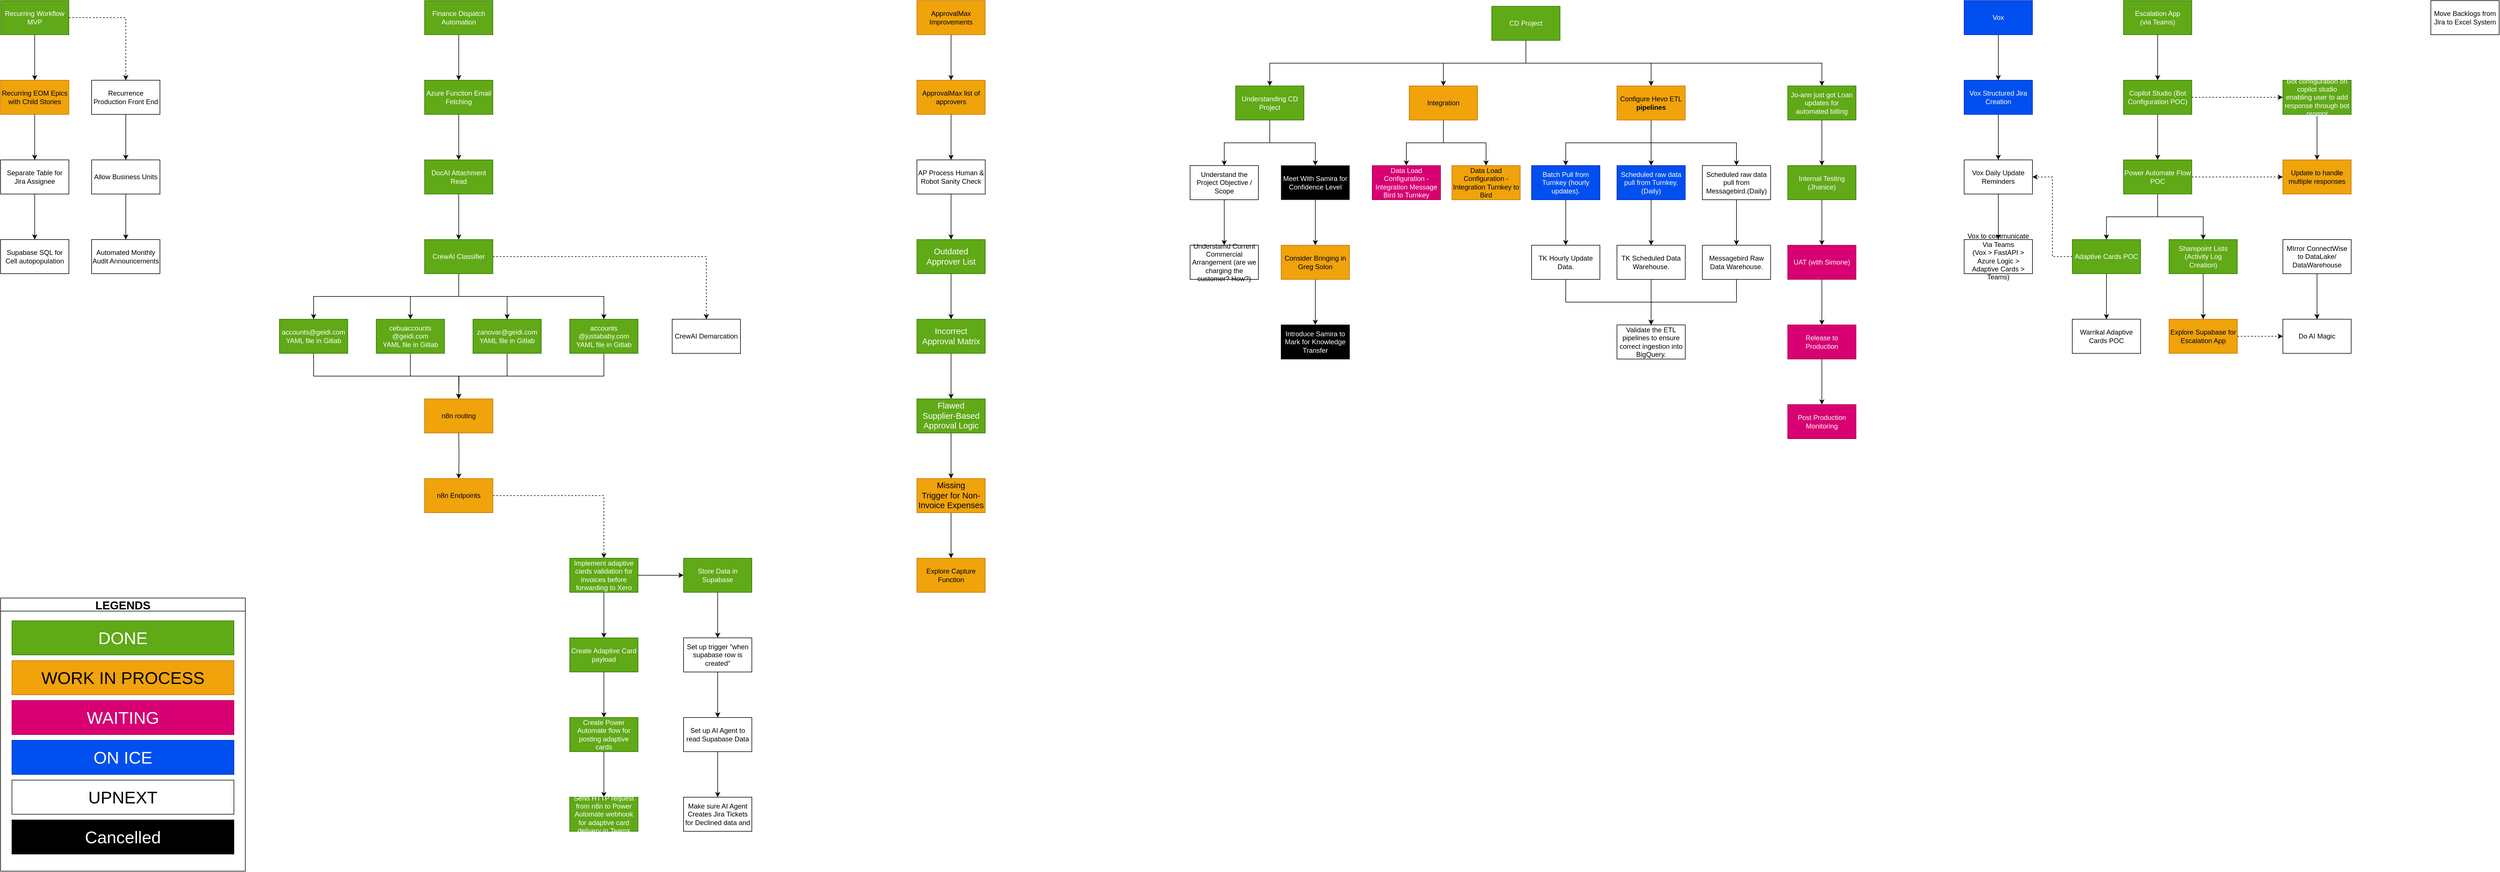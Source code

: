 <mxfile>
    <diagram name="Page-1" id="XuZoVNNHjQJzWPepiiGC">
        <mxGraphModel dx="3667" dy="3077" grid="1" gridSize="10" guides="1" tooltips="1" connect="1" arrows="1" fold="1" page="1" pageScale="1" pageWidth="850" pageHeight="1100" math="0" shadow="0">
            <root>
                <mxCell id="0"/>
                <mxCell id="1" parent="0"/>
                <mxCell id="2" value="" style="edgeStyle=orthogonalEdgeStyle;rounded=0;orthogonalLoop=1;jettySize=auto;html=1;" parent="1" source="3" target="11" edge="1">
                    <mxGeometry relative="1" as="geometry"/>
                </mxCell>
                <mxCell id="3" value="Recurrence Production Front End" style="whiteSpace=wrap;html=1;rounded=0;" parent="1" vertex="1">
                    <mxGeometry x="220" y="-890" width="120" height="60" as="geometry"/>
                </mxCell>
                <mxCell id="4" style="edgeStyle=orthogonalEdgeStyle;rounded=0;orthogonalLoop=1;jettySize=auto;html=1;exitX=0;exitY=0.5;exitDx=0;exitDy=0;entryX=1;entryY=0.5;entryDx=0;entryDy=0;dashed=1;" parent="1" source="6" target="29" edge="1">
                    <mxGeometry relative="1" as="geometry"/>
                </mxCell>
                <mxCell id="5" value="" style="edgeStyle=orthogonalEdgeStyle;rounded=0;orthogonalLoop=1;jettySize=auto;html=1;" parent="1" source="6" target="40" edge="1">
                    <mxGeometry relative="1" as="geometry"/>
                </mxCell>
                <mxCell id="6" value="Adaptive Cards POC" style="rounded=0;whiteSpace=wrap;html=1;fillColor=#60a917;fontColor=#ffffff;strokeColor=#2D7600;" parent="1" vertex="1">
                    <mxGeometry x="3700" y="-610" width="120" height="60" as="geometry"/>
                </mxCell>
                <mxCell id="7" value="" style="edgeStyle=orthogonalEdgeStyle;rounded=0;orthogonalLoop=1;jettySize=auto;html=1;" parent="1" source="8" target="19" edge="1">
                    <mxGeometry relative="1" as="geometry"/>
                </mxCell>
                <mxCell id="8" value="ApprovalMax Improvements" style="rounded=0;whiteSpace=wrap;html=1;fillColor=#f0a30a;fontColor=#000000;strokeColor=#BD7000;" parent="1" vertex="1">
                    <mxGeometry x="1670" y="-1030" width="120" height="60" as="geometry"/>
                </mxCell>
                <mxCell id="9" value="Automated Monthly Audit Announcements" style="rounded=0;whiteSpace=wrap;html=1;" parent="1" vertex="1">
                    <mxGeometry x="220" y="-610" width="120" height="60" as="geometry"/>
                </mxCell>
                <mxCell id="10" style="edgeStyle=orthogonalEdgeStyle;rounded=0;orthogonalLoop=1;jettySize=auto;html=1;exitX=0.5;exitY=1;exitDx=0;exitDy=0;entryX=0.5;entryY=0;entryDx=0;entryDy=0;" parent="1" source="11" target="9" edge="1">
                    <mxGeometry relative="1" as="geometry"/>
                </mxCell>
                <mxCell id="11" value="Allow Business Units" style="rounded=0;whiteSpace=wrap;html=1;" parent="1" vertex="1">
                    <mxGeometry x="220" y="-750" width="120" height="60" as="geometry"/>
                </mxCell>
                <mxCell id="12" value="accounts@geidi.com YAML file in Gitlab" style="rounded=0;whiteSpace=wrap;html=1;fillColor=#60a917;fontColor=#ffffff;strokeColor=#2D7600;" parent="1" vertex="1">
                    <mxGeometry x="550" y="-470" width="120" height="60" as="geometry"/>
                </mxCell>
                <mxCell id="13" style="edgeStyle=orthogonalEdgeStyle;rounded=0;orthogonalLoop=1;jettySize=auto;html=1;entryX=0.5;entryY=0;entryDx=0;entryDy=0;" parent="1" source="14" target="91" edge="1">
                    <mxGeometry relative="1" as="geometry"/>
                </mxCell>
                <mxCell id="14" value="zanovar@geidi.com YAML file in Gitlab" style="whiteSpace=wrap;html=1;rounded=0;fillColor=#60a917;fontColor=#ffffff;strokeColor=#2D7600;" parent="1" vertex="1">
                    <mxGeometry x="890" y="-470" width="120" height="60" as="geometry"/>
                </mxCell>
                <UserObject label="&lt;div&gt;&lt;font color=&quot;#ffffff&quot;&gt;cebuaccounts&lt;/font&gt;&lt;/div&gt;&lt;div&gt;&lt;font color=&quot;#ffffff&quot;&gt;@geidi.com&lt;/font&gt;&lt;/div&gt;&lt;div&gt;&lt;font color=&quot;#ffffff&quot;&gt;YAML file in Gitlab&lt;/font&gt;&lt;/div&gt;" id="15">
                    <mxCell style="whiteSpace=wrap;html=1;rounded=0;fillColor=#60a917;fontColor=#ffffff;strokeColor=#2D7600;" parent="1" vertex="1">
                        <mxGeometry x="720" y="-470" width="120" height="60" as="geometry"/>
                    </mxCell>
                </UserObject>
                <mxCell id="16" style="edgeStyle=orthogonalEdgeStyle;rounded=0;orthogonalLoop=1;jettySize=auto;html=1;exitX=0.5;exitY=1;exitDx=0;exitDy=0;entryX=0.5;entryY=0;entryDx=0;entryDy=0;" parent="1" source="17" target="91" edge="1">
                    <mxGeometry relative="1" as="geometry"/>
                </mxCell>
                <mxCell id="17" value="accounts&lt;div&gt;@justababy.com YAML file in Gitlab&lt;/div&gt;" style="whiteSpace=wrap;html=1;rounded=0;fillColor=#60a917;fontColor=#ffffff;strokeColor=#2D7600;" parent="1" vertex="1">
                    <mxGeometry x="1060" y="-470" width="120" height="60" as="geometry"/>
                </mxCell>
                <mxCell id="18" value="" style="edgeStyle=orthogonalEdgeStyle;rounded=0;orthogonalLoop=1;jettySize=auto;html=1;" parent="1" source="19" target="21" edge="1">
                    <mxGeometry relative="1" as="geometry"/>
                </mxCell>
                <mxCell id="19" value="ApprovalMax list of approvers" style="whiteSpace=wrap;html=1;rounded=0;fillColor=#f0a30a;fontColor=#000000;strokeColor=#BD7000;" parent="1" vertex="1">
                    <mxGeometry x="1670" y="-890" width="120" height="60" as="geometry"/>
                </mxCell>
                <mxCell id="20" value="" style="edgeStyle=orthogonalEdgeStyle;rounded=0;orthogonalLoop=1;jettySize=auto;html=1;" parent="1" source="21" target="64" edge="1">
                    <mxGeometry relative="1" as="geometry"/>
                </mxCell>
                <mxCell id="21" value="AP Process Human &amp;amp; Robot Sanity Check" style="whiteSpace=wrap;html=1;rounded=0;" parent="1" vertex="1">
                    <mxGeometry x="1670" y="-750" width="120" height="60" as="geometry"/>
                </mxCell>
                <mxCell id="22" value="" style="edgeStyle=orthogonalEdgeStyle;rounded=0;orthogonalLoop=1;jettySize=auto;html=1;" parent="1" source="23" target="129" edge="1">
                    <mxGeometry relative="1" as="geometry"/>
                </mxCell>
                <mxCell id="23" value="Escalation App&lt;br&gt;(via Teams)" style="rounded=0;whiteSpace=wrap;html=1;fillColor=#60a917;fontColor=#ffffff;strokeColor=#2D7600;" parent="1" vertex="1">
                    <mxGeometry x="3790" y="-1030" width="120" height="60" as="geometry"/>
                </mxCell>
                <mxCell id="24" value="" style="edgeStyle=orthogonalEdgeStyle;rounded=0;orthogonalLoop=1;jettySize=auto;html=1;" parent="1" source="25" target="27" edge="1">
                    <mxGeometry relative="1" as="geometry"/>
                </mxCell>
                <mxCell id="25" value="Vox" style="rounded=0;whiteSpace=wrap;html=1;fillColor=#0050ef;fontColor=#ffffff;strokeColor=#001DBC;" parent="1" vertex="1">
                    <mxGeometry x="3510" y="-1030" width="120" height="60" as="geometry"/>
                </mxCell>
                <mxCell id="26" value="" style="edgeStyle=orthogonalEdgeStyle;rounded=0;orthogonalLoop=1;jettySize=auto;html=1;" parent="1" source="27" target="29" edge="1">
                    <mxGeometry relative="1" as="geometry"/>
                </mxCell>
                <mxCell id="27" value="Vox Structured Jira Creation" style="whiteSpace=wrap;html=1;rounded=0;fillColor=#0050ef;fontColor=#ffffff;strokeColor=#001DBC;" parent="1" vertex="1">
                    <mxGeometry x="3510" y="-890" width="120" height="60" as="geometry"/>
                </mxCell>
                <mxCell id="28" value="" style="edgeStyle=orthogonalEdgeStyle;rounded=0;orthogonalLoop=1;jettySize=auto;html=1;" parent="1" source="29" target="39" edge="1">
                    <mxGeometry relative="1" as="geometry"/>
                </mxCell>
                <mxCell id="29" value="Vox Daily Update Reminders" style="whiteSpace=wrap;html=1;rounded=0;" parent="1" vertex="1">
                    <mxGeometry x="3510" y="-750" width="120" height="60" as="geometry"/>
                </mxCell>
                <mxCell id="30" style="edgeStyle=orthogonalEdgeStyle;rounded=0;orthogonalLoop=1;jettySize=auto;html=1;exitX=0.5;exitY=1;exitDx=0;exitDy=0;" parent="1" source="32" target="36" edge="1">
                    <mxGeometry relative="1" as="geometry"/>
                </mxCell>
                <mxCell id="31" style="edgeStyle=orthogonalEdgeStyle;rounded=0;orthogonalLoop=1;jettySize=auto;html=1;exitX=0.5;exitY=1;exitDx=0;exitDy=0;entryX=0.5;entryY=0;entryDx=0;entryDy=0;" parent="1" source="32" target="62" edge="1">
                    <mxGeometry relative="1" as="geometry"/>
                </mxCell>
                <mxCell id="32" value="Understanding CD Project" style="rounded=0;whiteSpace=wrap;html=1;fillColor=#60a917;fontColor=#ffffff;strokeColor=#2D7600;" parent="1" vertex="1">
                    <mxGeometry x="2230" y="-880" width="120" height="60" as="geometry"/>
                </mxCell>
                <mxCell id="33" value="Introduce Samira to Mark for Knowledge Transfer" style="whiteSpace=wrap;html=1;rounded=0;fillColor=#000000;gradientColor=none;strokeColor=default;fontColor=light-dark(#ffffff, #ededed);" parent="1" vertex="1">
                    <mxGeometry x="2310" y="-460" width="120" height="60" as="geometry"/>
                </mxCell>
                <mxCell id="34" value="Understamd Current Commercial Arrangement (are we charging the customer? How?)" style="whiteSpace=wrap;html=1;rounded=0;" parent="1" vertex="1">
                    <mxGeometry x="2150" y="-600" width="120" height="60" as="geometry"/>
                </mxCell>
                <mxCell id="35" value="" style="edgeStyle=orthogonalEdgeStyle;rounded=0;orthogonalLoop=1;jettySize=auto;html=1;" parent="1" source="36" target="38" edge="1">
                    <mxGeometry relative="1" as="geometry"/>
                </mxCell>
                <mxCell id="36" value="Meet With Samira for Confidence Level" style="whiteSpace=wrap;html=1;rounded=0;fillColor=light-dark(#000000, #7d8c9b);fontColor=#ffffff;strokeColor=#314354;" parent="1" vertex="1">
                    <mxGeometry x="2310" y="-740" width="120" height="60" as="geometry"/>
                </mxCell>
                <mxCell id="37" style="edgeStyle=orthogonalEdgeStyle;rounded=0;orthogonalLoop=1;jettySize=auto;html=1;exitX=0.5;exitY=1;exitDx=0;exitDy=0;entryX=0.5;entryY=0;entryDx=0;entryDy=0;" parent="1" source="38" target="33" edge="1">
                    <mxGeometry relative="1" as="geometry">
                        <mxPoint x="2370" y="-510" as="targetPoint"/>
                    </mxGeometry>
                </mxCell>
                <mxCell id="38" value="Consider Bringing in Greg Solon" style="whiteSpace=wrap;html=1;rounded=0;fillColor=#f0a30a;strokeColor=#BD7000;fontColor=#000000;" parent="1" vertex="1">
                    <mxGeometry x="2310" y="-600" width="120" height="60" as="geometry"/>
                </mxCell>
                <mxCell id="39" value="Vox to communicate Via Teams&lt;br&gt;(Vox &amp;gt; FastAPI &amp;gt; Azure Logic &amp;gt; Adaptive Cards &amp;gt; Teams)" style="whiteSpace=wrap;html=1;rounded=0;" parent="1" vertex="1">
                    <mxGeometry x="3510" y="-610" width="120" height="60" as="geometry"/>
                </mxCell>
                <mxCell id="40" value="Warrikal Adaptive Cards POC" style="whiteSpace=wrap;html=1;rounded=0;" parent="1" vertex="1">
                    <mxGeometry x="3700" y="-470" width="120" height="60" as="geometry"/>
                </mxCell>
                <mxCell id="41" value="Move Backlogs from Jira to Excel System" style="rounded=0;whiteSpace=wrap;html=1;" parent="1" vertex="1">
                    <mxGeometry x="4330" y="-1030" width="120" height="60" as="geometry"/>
                </mxCell>
                <mxCell id="42" style="edgeStyle=orthogonalEdgeStyle;rounded=0;orthogonalLoop=1;jettySize=auto;html=1;exitX=1;exitY=0.5;exitDx=0;exitDy=0;entryX=0;entryY=0.5;entryDx=0;entryDy=0;dashed=1;" parent="1" source="43" target="46" edge="1">
                    <mxGeometry relative="1" as="geometry"/>
                </mxCell>
                <mxCell id="43" value="Explore Supabase for Escalation App" style="rounded=0;whiteSpace=wrap;html=1;fillColor=#f0a30a;fontColor=#000000;strokeColor=#BD7000;" parent="1" vertex="1">
                    <mxGeometry x="3870" y="-470" width="120" height="60" as="geometry"/>
                </mxCell>
                <mxCell id="44" value="" style="edgeStyle=orthogonalEdgeStyle;rounded=0;orthogonalLoop=1;jettySize=auto;html=1;" parent="1" source="45" target="46" edge="1">
                    <mxGeometry relative="1" as="geometry"/>
                </mxCell>
                <mxCell id="45" value="MIrror ConnectWise to DataLake/ DataWarehouse" style="rounded=0;whiteSpace=wrap;html=1;" parent="1" vertex="1">
                    <mxGeometry x="4070" y="-610" width="120" height="60" as="geometry"/>
                </mxCell>
                <mxCell id="46" value="Do AI Magic" style="whiteSpace=wrap;html=1;rounded=0;" parent="1" vertex="1">
                    <mxGeometry x="4070" y="-470" width="120" height="60" as="geometry"/>
                </mxCell>
                <mxCell id="47" value="" style="edgeStyle=orthogonalEdgeStyle;rounded=0;orthogonalLoop=1;jettySize=auto;html=1;" parent="1" source="48" target="50" edge="1">
                    <mxGeometry relative="1" as="geometry"/>
                </mxCell>
                <mxCell id="48" value="Jo-ann just got Loan updates for automated billing" style="rounded=0;whiteSpace=wrap;html=1;fillColor=#60a917;fontColor=#ffffff;strokeColor=#2D7600;" parent="1" vertex="1">
                    <mxGeometry x="3200" y="-880" width="120" height="60" as="geometry"/>
                </mxCell>
                <mxCell id="49" value="" style="edgeStyle=orthogonalEdgeStyle;rounded=0;orthogonalLoop=1;jettySize=auto;html=1;" parent="1" source="50" target="52" edge="1">
                    <mxGeometry relative="1" as="geometry"/>
                </mxCell>
                <mxCell id="50" value="&lt;span data-teams=&quot;true&quot;&gt;Internal Testing (Jhanice)&lt;/span&gt;" style="whiteSpace=wrap;html=1;rounded=0;fillColor=#60a917;fontColor=#ffffff;strokeColor=#2D7600;" parent="1" vertex="1">
                    <mxGeometry x="3200" y="-740" width="120" height="60" as="geometry"/>
                </mxCell>
                <mxCell id="51" value="" style="edgeStyle=orthogonalEdgeStyle;rounded=0;orthogonalLoop=1;jettySize=auto;html=1;" parent="1" source="52" target="54" edge="1">
                    <mxGeometry relative="1" as="geometry"/>
                </mxCell>
                <mxCell id="52" value="UAT (with Simone)" style="whiteSpace=wrap;html=1;rounded=0;fillColor=#d80073;fontColor=#ffffff;strokeColor=#A50040;" parent="1" vertex="1">
                    <mxGeometry x="3200" y="-600" width="120" height="60" as="geometry"/>
                </mxCell>
                <mxCell id="53" value="" style="edgeStyle=orthogonalEdgeStyle;rounded=0;orthogonalLoop=1;jettySize=auto;html=1;" parent="1" source="54" target="55" edge="1">
                    <mxGeometry relative="1" as="geometry"/>
                </mxCell>
                <mxCell id="54" value="Release to Production" style="whiteSpace=wrap;html=1;rounded=0;fillColor=#d80073;fontColor=#ffffff;strokeColor=#A50040;" parent="1" vertex="1">
                    <mxGeometry x="3200" y="-460" width="120" height="60" as="geometry"/>
                </mxCell>
                <mxCell id="55" value="Post Production Monitoring" style="whiteSpace=wrap;html=1;rounded=0;fillColor=#d80073;fontColor=#ffffff;strokeColor=#A50040;" parent="1" vertex="1">
                    <mxGeometry x="3200" y="-320" width="120" height="60" as="geometry"/>
                </mxCell>
                <mxCell id="56" style="edgeStyle=orthogonalEdgeStyle;rounded=0;orthogonalLoop=1;jettySize=auto;html=1;exitX=0.5;exitY=1;exitDx=0;exitDy=0;entryX=0.5;entryY=0;entryDx=0;entryDy=0;" parent="1" source="60" target="32" edge="1">
                    <mxGeometry relative="1" as="geometry"/>
                </mxCell>
                <mxCell id="57" style="edgeStyle=orthogonalEdgeStyle;rounded=0;orthogonalLoop=1;jettySize=auto;html=1;exitX=0.5;exitY=1;exitDx=0;exitDy=0;" parent="1" source="60" target="48" edge="1">
                    <mxGeometry relative="1" as="geometry"/>
                </mxCell>
                <mxCell id="58" style="edgeStyle=orthogonalEdgeStyle;rounded=0;orthogonalLoop=1;jettySize=auto;html=1;exitX=0.5;exitY=1;exitDx=0;exitDy=0;entryX=0.5;entryY=0;entryDx=0;entryDy=0;" parent="1" source="60" target="99" edge="1">
                    <mxGeometry relative="1" as="geometry"/>
                </mxCell>
                <mxCell id="59" style="edgeStyle=orthogonalEdgeStyle;rounded=0;orthogonalLoop=1;jettySize=auto;html=1;exitX=0.5;exitY=1;exitDx=0;exitDy=0;entryX=0.5;entryY=0;entryDx=0;entryDy=0;" parent="1" source="60" target="113" edge="1">
                    <mxGeometry relative="1" as="geometry"/>
                </mxCell>
                <mxCell id="60" value="CD Project" style="rounded=0;whiteSpace=wrap;html=1;fillColor=#60a917;fontColor=#ffffff;strokeColor=#2D7600;" parent="1" vertex="1">
                    <mxGeometry x="2680" y="-1020" width="120" height="60" as="geometry"/>
                </mxCell>
                <mxCell id="61" style="edgeStyle=orthogonalEdgeStyle;rounded=0;orthogonalLoop=1;jettySize=auto;html=1;exitX=0.5;exitY=1;exitDx=0;exitDy=0;entryX=0.5;entryY=0;entryDx=0;entryDy=0;" parent="1" source="62" target="34" edge="1">
                    <mxGeometry relative="1" as="geometry"/>
                </mxCell>
                <mxCell id="62" value="Understand the Project Objective / Scope" style="rounded=0;whiteSpace=wrap;html=1;" parent="1" vertex="1">
                    <mxGeometry x="2150" y="-740" width="120" height="60" as="geometry"/>
                </mxCell>
                <mxCell id="63" value="" style="edgeStyle=orthogonalEdgeStyle;rounded=0;orthogonalLoop=1;jettySize=auto;html=1;" parent="1" source="64" target="74" edge="1">
                    <mxGeometry relative="1" as="geometry"/>
                </mxCell>
                <mxCell id="64" value="&lt;span style=&quot;font-size: 11pt; font-family: Calibri, sans-serif;&quot; lang=&quot;EN-AU&quot;&gt;Outdated&lt;br/&gt;Approver List&lt;/span&gt;" style="whiteSpace=wrap;html=1;rounded=0;fillColor=#60a917;fontColor=#ffffff;strokeColor=#2D7600;" parent="1" vertex="1">
                    <mxGeometry x="1670" y="-610" width="120" height="60" as="geometry"/>
                </mxCell>
                <mxCell id="65" value="" style="edgeStyle=orthogonalEdgeStyle;rounded=0;orthogonalLoop=1;jettySize=auto;html=1;" parent="1" source="67" target="69" edge="1">
                    <mxGeometry relative="1" as="geometry"/>
                </mxCell>
                <mxCell id="66" style="edgeStyle=orthogonalEdgeStyle;rounded=0;orthogonalLoop=1;jettySize=auto;html=1;exitX=1;exitY=0.5;exitDx=0;exitDy=0;entryX=0.5;entryY=0;entryDx=0;entryDy=0;dashed=1;" parent="1" source="67" target="3" edge="1">
                    <mxGeometry relative="1" as="geometry"/>
                </mxCell>
                <mxCell id="67" value="Recurring Workflow MVP" style="rounded=0;whiteSpace=wrap;html=1;fillColor=#60a917;fontColor=#ffffff;strokeColor=#2D7600;" parent="1" vertex="1">
                    <mxGeometry x="60" y="-1030" width="120" height="60" as="geometry"/>
                </mxCell>
                <mxCell id="68" value="" style="edgeStyle=orthogonalEdgeStyle;rounded=0;orthogonalLoop=1;jettySize=auto;html=1;" parent="1" source="69" target="71" edge="1">
                    <mxGeometry relative="1" as="geometry"/>
                </mxCell>
                <mxCell id="69" value="Recurring EOM Epics with Child Stories" style="whiteSpace=wrap;html=1;rounded=0;fillColor=#f0a30a;fontColor=#000000;strokeColor=#BD7000;" parent="1" vertex="1">
                    <mxGeometry x="60" y="-890" width="120" height="60" as="geometry"/>
                </mxCell>
                <mxCell id="70" value="" style="edgeStyle=orthogonalEdgeStyle;rounded=0;orthogonalLoop=1;jettySize=auto;html=1;" parent="1" source="71" target="72" edge="1">
                    <mxGeometry relative="1" as="geometry"/>
                </mxCell>
                <mxCell id="71" value="Separate Table for Jira Assignee" style="whiteSpace=wrap;html=1;rounded=0;" parent="1" vertex="1">
                    <mxGeometry x="60" y="-750" width="120" height="60" as="geometry"/>
                </mxCell>
                <mxCell id="72" value="&lt;span style=&quot;float: none; display: inline !important;&quot;&gt;&lt;font style=&quot;color: rgb(0, 0, 0);&quot;&gt;Supabase SQL for Cell autopopulation&lt;/font&gt;&lt;/span&gt;" style="whiteSpace=wrap;html=1;rounded=0;" parent="1" vertex="1">
                    <mxGeometry x="60" y="-610" width="120" height="60" as="geometry"/>
                </mxCell>
                <mxCell id="73" value="" style="edgeStyle=orthogonalEdgeStyle;rounded=0;orthogonalLoop=1;jettySize=auto;html=1;" parent="1" source="74" target="76" edge="1">
                    <mxGeometry relative="1" as="geometry"/>
                </mxCell>
                <mxCell id="74" value="&lt;span style=&quot;font-family: Calibri, sans-serif; font-size: 14.667px;&quot;&gt;Incorrect&lt;/span&gt;&lt;br style=&quot;font-family: Calibri, sans-serif; font-size: 14.667px;&quot;&gt;&lt;span style=&quot;font-family: Calibri, sans-serif; font-size: 14.667px;&quot;&gt;Approval Matrix&lt;/span&gt;" style="whiteSpace=wrap;html=1;rounded=0;fillColor=#60a917;fontColor=#ffffff;strokeColor=#2D7600;" parent="1" vertex="1">
                    <mxGeometry x="1670" y="-470" width="120" height="60" as="geometry"/>
                </mxCell>
                <mxCell id="75" value="" style="edgeStyle=orthogonalEdgeStyle;rounded=0;orthogonalLoop=1;jettySize=auto;html=1;" parent="1" source="76" target="77" edge="1">
                    <mxGeometry relative="1" as="geometry"/>
                </mxCell>
                <mxCell id="76" value="&lt;span style=&quot;font-family: Calibri, sans-serif; font-size: 14.667px;&quot;&gt;Flawed&lt;/span&gt;&lt;br style=&quot;font-family: Calibri, sans-serif; font-size: 14.667px;&quot;&gt;&lt;span style=&quot;font-family: Calibri, sans-serif; font-size: 14.667px;&quot;&gt;Supplier-Based Approval Logic&lt;/span&gt;" style="whiteSpace=wrap;html=1;rounded=0;fillColor=#60a917;fontColor=#ffffff;strokeColor=#2D7600;" parent="1" vertex="1">
                    <mxGeometry x="1670" y="-330" width="120" height="60" as="geometry"/>
                </mxCell>
                <mxCell id="309" value="" style="edgeStyle=none;html=1;" edge="1" parent="1" source="77" target="308">
                    <mxGeometry relative="1" as="geometry"/>
                </mxCell>
                <mxCell id="77" value="&lt;span style=&quot;font-family: Calibri, sans-serif; font-size: 14.667px;&quot;&gt;Missing&lt;/span&gt;&lt;br style=&quot;font-family: Calibri, sans-serif; font-size: 14.667px;&quot;&gt;&lt;span style=&quot;font-family: Calibri, sans-serif; font-size: 14.667px;&quot;&gt;Trigger for Non-Invoice Expenses&lt;/span&gt;" style="whiteSpace=wrap;html=1;rounded=0;fillColor=#f0a30a;fontColor=#000000;strokeColor=#BD7000;" parent="1" vertex="1">
                    <mxGeometry x="1670" y="-190" width="120" height="60" as="geometry"/>
                </mxCell>
                <mxCell id="78" value="" style="edgeStyle=orthogonalEdgeStyle;rounded=0;orthogonalLoop=1;jettySize=auto;html=1;" parent="1" source="79" target="81" edge="1">
                    <mxGeometry relative="1" as="geometry"/>
                </mxCell>
                <mxCell id="79" value="Finance Dispatch Automation" style="rounded=0;whiteSpace=wrap;html=1;fillColor=#60a917;fontColor=#ffffff;strokeColor=#2D7600;" parent="1" vertex="1">
                    <mxGeometry x="805" y="-1030" width="120" height="60" as="geometry"/>
                </mxCell>
                <mxCell id="80" value="" style="edgeStyle=orthogonalEdgeStyle;rounded=0;orthogonalLoop=1;jettySize=auto;html=1;" parent="1" source="81" target="83" edge="1">
                    <mxGeometry relative="1" as="geometry"/>
                </mxCell>
                <mxCell id="81" value="Azure Function Email Fetching" style="rounded=0;whiteSpace=wrap;html=1;fillColor=#60a917;fontColor=#ffffff;strokeColor=#2D7600;" parent="1" vertex="1">
                    <mxGeometry x="805" y="-890" width="120" height="60" as="geometry"/>
                </mxCell>
                <mxCell id="82" value="" style="edgeStyle=orthogonalEdgeStyle;rounded=0;orthogonalLoop=1;jettySize=auto;html=1;" parent="1" source="83" target="89" edge="1">
                    <mxGeometry relative="1" as="geometry"/>
                </mxCell>
                <mxCell id="83" value="DocAI Attachment Read" style="whiteSpace=wrap;html=1;rounded=0;fillColor=#60a917;fontColor=#ffffff;strokeColor=#2D7600;" parent="1" vertex="1">
                    <mxGeometry x="805" y="-750" width="120" height="60" as="geometry"/>
                </mxCell>
                <mxCell id="84" style="edgeStyle=orthogonalEdgeStyle;rounded=0;orthogonalLoop=1;jettySize=auto;html=1;exitX=0.5;exitY=1;exitDx=0;exitDy=0;entryX=0.5;entryY=0;entryDx=0;entryDy=0;" parent="1" source="89" target="12" edge="1">
                    <mxGeometry relative="1" as="geometry"/>
                </mxCell>
                <mxCell id="85" style="edgeStyle=orthogonalEdgeStyle;rounded=0;orthogonalLoop=1;jettySize=auto;html=1;exitX=0.5;exitY=1;exitDx=0;exitDy=0;" parent="1" source="89" target="15" edge="1">
                    <mxGeometry relative="1" as="geometry"/>
                </mxCell>
                <mxCell id="86" style="edgeStyle=orthogonalEdgeStyle;rounded=0;orthogonalLoop=1;jettySize=auto;html=1;exitX=0.5;exitY=1;exitDx=0;exitDy=0;" parent="1" source="89" target="14" edge="1">
                    <mxGeometry relative="1" as="geometry"/>
                </mxCell>
                <mxCell id="87" style="edgeStyle=orthogonalEdgeStyle;rounded=0;orthogonalLoop=1;jettySize=auto;html=1;exitX=0.5;exitY=1;exitDx=0;exitDy=0;" parent="1" source="89" target="17" edge="1">
                    <mxGeometry relative="1" as="geometry"/>
                </mxCell>
                <mxCell id="88" value="" style="edgeStyle=orthogonalEdgeStyle;rounded=0;orthogonalLoop=1;jettySize=auto;html=1;dashed=1;" parent="1" source="89" target="96" edge="1">
                    <mxGeometry relative="1" as="geometry"/>
                </mxCell>
                <mxCell id="89" value="CrewAI Classifier" style="whiteSpace=wrap;html=1;rounded=0;fillColor=#60a917;fontColor=#ffffff;strokeColor=#2D7600;" parent="1" vertex="1">
                    <mxGeometry x="805" y="-610" width="120" height="60" as="geometry"/>
                </mxCell>
                <mxCell id="90" value="" style="edgeStyle=orthogonalEdgeStyle;rounded=0;orthogonalLoop=1;jettySize=auto;html=1;" parent="1" target="95" edge="1">
                    <mxGeometry relative="1" as="geometry">
                        <mxPoint x="865" y="-270" as="sourcePoint"/>
                    </mxGeometry>
                </mxCell>
                <mxCell id="91" value="n8n routing" style="whiteSpace=wrap;html=1;rounded=0;fillColor=#f0a30a;fontColor=#000000;strokeColor=#BD7000;" parent="1" vertex="1">
                    <mxGeometry x="805" y="-330" width="120" height="60" as="geometry"/>
                </mxCell>
                <mxCell id="92" style="edgeStyle=orthogonalEdgeStyle;rounded=0;orthogonalLoop=1;jettySize=auto;html=1;exitX=0.5;exitY=1;exitDx=0;exitDy=0;" parent="1" source="12" edge="1">
                    <mxGeometry relative="1" as="geometry">
                        <mxPoint x="865" y="-330" as="targetPoint"/>
                    </mxGeometry>
                </mxCell>
                <mxCell id="93" style="edgeStyle=orthogonalEdgeStyle;rounded=0;orthogonalLoop=1;jettySize=auto;html=1;exitX=0.5;exitY=1;exitDx=0;exitDy=0;entryX=0.5;entryY=0;entryDx=0;entryDy=0;" parent="1" source="15" target="91" edge="1">
                    <mxGeometry relative="1" as="geometry"/>
                </mxCell>
                <mxCell id="94" style="edgeStyle=orthogonalEdgeStyle;rounded=0;orthogonalLoop=1;jettySize=auto;html=1;exitX=1;exitY=0.5;exitDx=0;exitDy=0;dashed=1;entryX=0.5;entryY=0;entryDx=0;entryDy=0;" parent="1" source="95" target="107" edge="1">
                    <mxGeometry relative="1" as="geometry">
                        <mxPoint x="1200" y="-90" as="targetPoint"/>
                    </mxGeometry>
                </mxCell>
                <mxCell id="95" value="n8n Endpoints" style="whiteSpace=wrap;html=1;rounded=0;fillColor=#f0a30a;fontColor=#000000;strokeColor=#BD7000;" parent="1" vertex="1">
                    <mxGeometry x="805" y="-190" width="120" height="60" as="geometry"/>
                </mxCell>
                <mxCell id="96" value="CrewAI Demarcation" style="whiteSpace=wrap;html=1;rounded=0;" parent="1" vertex="1">
                    <mxGeometry x="1240" y="-470" width="120" height="60" as="geometry"/>
                </mxCell>
                <mxCell id="97" value="" style="edgeStyle=orthogonalEdgeStyle;rounded=0;orthogonalLoop=1;jettySize=auto;html=1;" parent="1" source="99" target="108" edge="1">
                    <mxGeometry relative="1" as="geometry"/>
                </mxCell>
                <mxCell id="98" style="edgeStyle=orthogonalEdgeStyle;rounded=0;orthogonalLoop=1;jettySize=auto;html=1;exitX=0.5;exitY=1;exitDx=0;exitDy=0;entryX=0.5;entryY=0;entryDx=0;entryDy=0;" parent="1" source="99" target="109" edge="1">
                    <mxGeometry relative="1" as="geometry"/>
                </mxCell>
                <mxCell id="99" value="Integration" style="rounded=0;whiteSpace=wrap;html=1;fillColor=#f0a30a;fontColor=#000000;strokeColor=#BD7000;" parent="1" vertex="1">
                    <mxGeometry x="2535" y="-880" width="120" height="60" as="geometry"/>
                </mxCell>
                <mxCell id="100" value="" style="edgeStyle=orthogonalEdgeStyle;rounded=0;orthogonalLoop=1;jettySize=auto;html=1;" parent="1" source="101" target="103" edge="1">
                    <mxGeometry relative="1" as="geometry"/>
                </mxCell>
                <mxCell id="101" value="Create Adaptive Card payload" style="rounded=0;whiteSpace=wrap;html=1;fillColor=#60a917;fontColor=#ffffff;strokeColor=#2D7600;" parent="1" vertex="1">
                    <mxGeometry x="1060" y="90" width="120" height="60" as="geometry"/>
                </mxCell>
                <mxCell id="102" value="" style="edgeStyle=orthogonalEdgeStyle;rounded=0;orthogonalLoop=1;jettySize=auto;html=1;" parent="1" source="103" target="104" edge="1">
                    <mxGeometry relative="1" as="geometry"/>
                </mxCell>
                <mxCell id="103" value="Create Power Automate flow for posting adaptive cards" style="whiteSpace=wrap;html=1;rounded=0;fillColor=#60a917;fontColor=#ffffff;strokeColor=#2D7600;" parent="1" vertex="1">
                    <mxGeometry x="1060" y="230" width="120" height="60" as="geometry"/>
                </mxCell>
                <mxCell id="104" value="Send HTTP request from n8n to Power Automate webhook for adaptive card delivery in Teams" style="whiteSpace=wrap;html=1;rounded=0;fillColor=#60a917;fontColor=#ffffff;strokeColor=#2D7600;" parent="1" vertex="1">
                    <mxGeometry x="1060" y="370" width="120" height="60" as="geometry"/>
                </mxCell>
                <mxCell id="105" value="" style="edgeStyle=orthogonalEdgeStyle;rounded=0;orthogonalLoop=1;jettySize=auto;html=1;" parent="1" source="107" target="101" edge="1">
                    <mxGeometry relative="1" as="geometry"/>
                </mxCell>
                <mxCell id="106" value="" style="edgeStyle=orthogonalEdgeStyle;rounded=0;orthogonalLoop=1;jettySize=auto;html=1;" parent="1" source="107" target="146" edge="1">
                    <mxGeometry relative="1" as="geometry"/>
                </mxCell>
                <mxCell id="107" value="Implement adaptive cards validation for invoices before forwarding to Xero" style="whiteSpace=wrap;html=1;rounded=0;fillColor=#60a917;fontColor=#ffffff;strokeColor=#2D7600;" parent="1" vertex="1">
                    <mxGeometry x="1060" y="-50" width="120" height="60" as="geometry"/>
                </mxCell>
                <mxCell id="108" value="&lt;div&gt;&lt;font style=&quot;color: rgb(255, 255, 255);&quot;&gt;Data Load Configuration - Integration Message Bird to Turnkey&lt;/font&gt;&lt;/div&gt;" style="whiteSpace=wrap;html=1;rounded=0;fillColor=#d80073;strokeColor=#A50040;fontColor=#ffffff;" parent="1" vertex="1">
                    <mxGeometry x="2470" y="-740" width="120" height="60" as="geometry"/>
                </mxCell>
                <mxCell id="109" value="&lt;span data-teams=&quot;true&quot;&gt;Data Load Configuration - Integration Turnkey to Bird&lt;/span&gt;" style="rounded=0;whiteSpace=wrap;html=1;fillColor=#f0a30a;fontColor=#000000;strokeColor=#BD7000;" parent="1" vertex="1">
                    <mxGeometry x="2610" y="-740" width="120" height="60" as="geometry"/>
                </mxCell>
                <mxCell id="110" style="edgeStyle=orthogonalEdgeStyle;rounded=0;orthogonalLoop=1;jettySize=auto;html=1;exitX=0.5;exitY=1;exitDx=0;exitDy=0;entryX=0.5;entryY=0;entryDx=0;entryDy=0;" parent="1" source="113" target="115" edge="1">
                    <mxGeometry relative="1" as="geometry"/>
                </mxCell>
                <mxCell id="111" style="edgeStyle=orthogonalEdgeStyle;rounded=0;orthogonalLoop=1;jettySize=auto;html=1;exitX=0.5;exitY=1;exitDx=0;exitDy=0;entryX=0.5;entryY=0;entryDx=0;entryDy=0;" parent="1" source="113" target="117" edge="1">
                    <mxGeometry relative="1" as="geometry"/>
                </mxCell>
                <mxCell id="112" style="edgeStyle=orthogonalEdgeStyle;rounded=0;orthogonalLoop=1;jettySize=auto;html=1;exitX=0.5;exitY=1;exitDx=0;exitDy=0;entryX=0.5;entryY=0;entryDx=0;entryDy=0;" parent="1" source="113" target="119" edge="1">
                    <mxGeometry relative="1" as="geometry"/>
                </mxCell>
                <mxCell id="113" value="&lt;span data-teams=&quot;true&quot;&gt;&lt;span style=&quot;font-size: inherit;&quot;&gt;Configure Hevo ETL&lt;/span&gt;&lt;strong&gt; pipelines&lt;/strong&gt;&lt;/span&gt;" style="rounded=0;whiteSpace=wrap;html=1;fillColor=#f0a30a;fontColor=#000000;strokeColor=#BD7000;" parent="1" vertex="1">
                    <mxGeometry x="2900" y="-880" width="120" height="60" as="geometry"/>
                </mxCell>
                <mxCell id="114" value="" style="edgeStyle=orthogonalEdgeStyle;rounded=0;orthogonalLoop=1;jettySize=auto;html=1;" parent="1" source="115" target="121" edge="1">
                    <mxGeometry relative="1" as="geometry"/>
                </mxCell>
                <mxCell id="115" value="&lt;span data-teams=&quot;true&quot;&gt;&lt;table&gt;&lt;tbody&gt;&lt;tr&gt;&lt;td&gt;Batch Pull from Turnkey (hourly updates).&lt;/td&gt;&lt;/tr&gt;&lt;/tbody&gt;&lt;/table&gt;&lt;/span&gt;" style="rounded=0;whiteSpace=wrap;html=1;fillColor=#0050ef;strokeColor=#001DBC;fontColor=#ffffff;" parent="1" vertex="1">
                    <mxGeometry x="2750" y="-740" width="120" height="60" as="geometry"/>
                </mxCell>
                <mxCell id="116" value="" style="edgeStyle=orthogonalEdgeStyle;rounded=0;orthogonalLoop=1;jettySize=auto;html=1;" parent="1" source="117" target="123" edge="1">
                    <mxGeometry relative="1" as="geometry"/>
                </mxCell>
                <mxCell id="117" value="&lt;span data-teams=&quot;true&quot;&gt;Scheduled raw data pull from Turnkey.(Daily)&lt;/span&gt;" style="rounded=0;whiteSpace=wrap;html=1;fillColor=#0050ef;fontColor=#ffffff;strokeColor=#001DBC;" parent="1" vertex="1">
                    <mxGeometry x="2900" y="-740" width="120" height="60" as="geometry"/>
                </mxCell>
                <mxCell id="118" value="" style="edgeStyle=orthogonalEdgeStyle;rounded=0;orthogonalLoop=1;jettySize=auto;html=1;" parent="1" source="119" target="125" edge="1">
                    <mxGeometry relative="1" as="geometry"/>
                </mxCell>
                <mxCell id="119" value="&lt;span data-teams=&quot;true&quot;&gt;&lt;table&gt;&lt;tbody&gt;&lt;tr&gt;&lt;td&gt;Scheduled raw data pull from Messagebird.(Daily)&lt;/td&gt;&lt;/tr&gt;&lt;/tbody&gt;&lt;/table&gt;&lt;/span&gt;" style="rounded=0;whiteSpace=wrap;html=1;" parent="1" vertex="1">
                    <mxGeometry x="3050" y="-740" width="120" height="60" as="geometry"/>
                </mxCell>
                <mxCell id="120" style="edgeStyle=orthogonalEdgeStyle;rounded=0;orthogonalLoop=1;jettySize=auto;html=1;exitX=0.5;exitY=1;exitDx=0;exitDy=0;entryX=0.5;entryY=0;entryDx=0;entryDy=0;" parent="1" source="121" target="126" edge="1">
                    <mxGeometry relative="1" as="geometry"/>
                </mxCell>
                <mxCell id="121" value="&lt;span data-teams=&quot;true&quot;&gt;&lt;table&gt;&lt;tbody&gt;&lt;tr&gt;&lt;td&gt;TK Hourly Update Data.&lt;/td&gt;&lt;/tr&gt;&lt;/tbody&gt;&lt;/table&gt;&lt;/span&gt;" style="whiteSpace=wrap;html=1;rounded=0;" parent="1" vertex="1">
                    <mxGeometry x="2750" y="-600" width="120" height="60" as="geometry"/>
                </mxCell>
                <mxCell id="122" style="edgeStyle=orthogonalEdgeStyle;rounded=0;orthogonalLoop=1;jettySize=auto;html=1;exitX=0.5;exitY=1;exitDx=0;exitDy=0;entryX=0.5;entryY=0;entryDx=0;entryDy=0;" parent="1" source="123" target="126" edge="1">
                    <mxGeometry relative="1" as="geometry"/>
                </mxCell>
                <mxCell id="123" value="&lt;span data-teams=&quot;true&quot;&gt;TK Scheduled Data Warehouse.&lt;/span&gt;" style="whiteSpace=wrap;html=1;rounded=0;" parent="1" vertex="1">
                    <mxGeometry x="2900" y="-600" width="120" height="60" as="geometry"/>
                </mxCell>
                <mxCell id="124" style="edgeStyle=orthogonalEdgeStyle;rounded=0;orthogonalLoop=1;jettySize=auto;html=1;exitX=0.5;exitY=1;exitDx=0;exitDy=0;entryX=0.5;entryY=0;entryDx=0;entryDy=0;" parent="1" source="125" target="126" edge="1">
                    <mxGeometry relative="1" as="geometry"/>
                </mxCell>
                <mxCell id="125" value="&lt;span data-teams=&quot;true&quot;&gt;&lt;table&gt;&lt;tbody&gt;&lt;tr&gt;&lt;td&gt;Messagebird Raw Data Warehouse.&lt;/td&gt;&lt;/tr&gt;&lt;/tbody&gt;&lt;/table&gt;&lt;/span&gt;" style="whiteSpace=wrap;html=1;rounded=0;" parent="1" vertex="1">
                    <mxGeometry x="3050" y="-600" width="120" height="60" as="geometry"/>
                </mxCell>
                <mxCell id="126" value="&lt;span data-teams=&quot;true&quot;&gt;Validate the ETL pipelines to ensure correct ingestion into BigQuery.&lt;/span&gt;" style="rounded=0;whiteSpace=wrap;html=1;" parent="1" vertex="1">
                    <mxGeometry x="2900" y="-460" width="120" height="60" as="geometry"/>
                </mxCell>
                <mxCell id="127" value="" style="edgeStyle=orthogonalEdgeStyle;rounded=0;orthogonalLoop=1;jettySize=auto;html=1;" parent="1" source="129" target="133" edge="1">
                    <mxGeometry relative="1" as="geometry"/>
                </mxCell>
                <mxCell id="128" style="edgeStyle=orthogonalEdgeStyle;rounded=0;orthogonalLoop=1;jettySize=auto;html=1;exitX=1;exitY=0.5;exitDx=0;exitDy=0;entryX=0;entryY=0.5;entryDx=0;entryDy=0;dashed=1;" parent="1" source="129" target="137" edge="1">
                    <mxGeometry relative="1" as="geometry"/>
                </mxCell>
                <mxCell id="129" value="Copilot Studio (Bot Configuration POC)" style="whiteSpace=wrap;html=1;fillColor=#60a917;strokeColor=#2D7600;fontColor=#ffffff;rounded=0;" parent="1" vertex="1">
                    <mxGeometry x="3790" y="-890" width="120" height="60" as="geometry"/>
                </mxCell>
                <mxCell id="130" value="" style="edgeStyle=orthogonalEdgeStyle;rounded=0;orthogonalLoop=1;jettySize=auto;html=1;" parent="1" source="133" target="6" edge="1">
                    <mxGeometry relative="1" as="geometry"/>
                </mxCell>
                <mxCell id="131" style="edgeStyle=orthogonalEdgeStyle;rounded=0;orthogonalLoop=1;jettySize=auto;html=1;exitX=0.5;exitY=1;exitDx=0;exitDy=0;entryX=0.5;entryY=0;entryDx=0;entryDy=0;" parent="1" source="133" target="135" edge="1">
                    <mxGeometry relative="1" as="geometry"/>
                </mxCell>
                <mxCell id="132" value="" style="edgeStyle=orthogonalEdgeStyle;rounded=0;orthogonalLoop=1;jettySize=auto;html=1;dashed=1;" parent="1" source="133" target="138" edge="1">
                    <mxGeometry relative="1" as="geometry"/>
                </mxCell>
                <mxCell id="133" value="Power Automate Flow POC" style="whiteSpace=wrap;html=1;fillColor=#60a917;strokeColor=#2D7600;fontColor=#ffffff;rounded=0;" parent="1" vertex="1">
                    <mxGeometry x="3790" y="-750" width="120" height="60" as="geometry"/>
                </mxCell>
                <mxCell id="134" value="" style="edgeStyle=orthogonalEdgeStyle;rounded=0;orthogonalLoop=1;jettySize=auto;html=1;" parent="1" source="135" target="43" edge="1">
                    <mxGeometry relative="1" as="geometry"/>
                </mxCell>
                <mxCell id="135" value="Sharepoint Lists&lt;br&gt;(Activity Log Creation)" style="rounded=0;whiteSpace=wrap;html=1;fillColor=#60a917;fontColor=#ffffff;strokeColor=#2D7600;" parent="1" vertex="1">
                    <mxGeometry x="3870" y="-610" width="120" height="60" as="geometry"/>
                </mxCell>
                <mxCell id="136" value="" style="edgeStyle=orthogonalEdgeStyle;rounded=0;orthogonalLoop=1;jettySize=auto;html=1;" parent="1" source="137" target="138" edge="1">
                    <mxGeometry relative="1" as="geometry"/>
                </mxCell>
                <mxCell id="137" value="&lt;span data-teams=&quot;true&quot;&gt;&lt;font style=&quot;color: rgb(255, 255, 255);&quot;&gt;Bot configuration on copilot studio enabling user to add response through bot prompt&lt;/font&gt;&lt;/span&gt;" style="rounded=0;whiteSpace=wrap;html=1;fillColor=#60a917;fontColor=#FFFFFF;strokeColor=#2D7600;" parent="1" vertex="1">
                    <mxGeometry x="4070" y="-890" width="120" height="60" as="geometry"/>
                </mxCell>
                <mxCell id="138" value="Update to handle multiple responses" style="whiteSpace=wrap;html=1;fillColor=#f0a30a;strokeColor=#BD7000;fontColor=#000000;rounded=0;" parent="1" vertex="1">
                    <mxGeometry x="4070" y="-750" width="120" height="60" as="geometry"/>
                </mxCell>
                <mxCell id="139" value="&lt;font style=&quot;font-size: 20px;&quot;&gt;LEGENDS&lt;/font&gt;" style="swimlane;whiteSpace=wrap;html=1;" parent="1" vertex="1">
                    <mxGeometry x="60" y="20" width="430" height="480" as="geometry"/>
                </mxCell>
                <mxCell id="140" value="&lt;font style=&quot;font-size: 30px;&quot;&gt;DONE&lt;/font&gt;" style="rounded=0;whiteSpace=wrap;html=1;fillColor=#60a917;fontColor=#ffffff;strokeColor=#2D7600;" parent="139" vertex="1">
                    <mxGeometry x="20" y="40" width="390" height="60" as="geometry"/>
                </mxCell>
                <mxCell id="141" value="&lt;font style=&quot;font-size: 30px;&quot;&gt;WORK IN PROCESS&lt;/font&gt;" style="rounded=0;whiteSpace=wrap;html=1;fillColor=#f0a30a;strokeColor=#BD7000;fontColor=#000000;" parent="139" vertex="1">
                    <mxGeometry x="20" y="110" width="390" height="60" as="geometry"/>
                </mxCell>
                <mxCell id="142" value="&lt;font style=&quot;font-size: 30px;&quot;&gt;WAITING&lt;/font&gt;" style="rounded=0;whiteSpace=wrap;html=1;fillColor=#d80073;fontColor=#ffffff;strokeColor=#A50040;" parent="139" vertex="1">
                    <mxGeometry x="20" y="180" width="390" height="60" as="geometry"/>
                </mxCell>
                <mxCell id="143" value="&lt;font style=&quot;font-size: 30px;&quot;&gt;ON ICE&lt;/font&gt;" style="rounded=0;whiteSpace=wrap;html=1;fillColor=#0050ef;fontColor=#ffffff;strokeColor=#001DBC;" parent="139" vertex="1">
                    <mxGeometry x="20" y="250" width="390" height="60" as="geometry"/>
                </mxCell>
                <mxCell id="144" value="&lt;font style=&quot;font-size: 30px;&quot;&gt;UPNEXT&lt;/font&gt;" style="rounded=0;whiteSpace=wrap;html=1;" parent="139" vertex="1">
                    <mxGeometry x="20" y="320" width="390" height="60" as="geometry"/>
                </mxCell>
                <mxCell id="305" value="&lt;font style=&quot;font-size: 30px; color: rgb(255, 255, 255);&quot;&gt;Cancelled&lt;/font&gt;" style="rounded=0;whiteSpace=wrap;html=1;fillColor=#000000;strokeColor=light-dark(#000000,#A0BCD2);fontColor=#FFFFFF;" vertex="1" parent="139">
                    <mxGeometry x="20" y="390" width="390" height="60" as="geometry"/>
                </mxCell>
                <mxCell id="145" value="" style="edgeStyle=orthogonalEdgeStyle;rounded=0;orthogonalLoop=1;jettySize=auto;html=1;" parent="1" source="146" target="148" edge="1">
                    <mxGeometry relative="1" as="geometry"/>
                </mxCell>
                <mxCell id="146" value="Store Data in Supabase" style="whiteSpace=wrap;html=1;rounded=0;fillColor=#60a917;fontColor=#ffffff;strokeColor=#2D7600;" parent="1" vertex="1">
                    <mxGeometry x="1260" y="-50" width="120" height="60" as="geometry"/>
                </mxCell>
                <mxCell id="147" value="" style="edgeStyle=orthogonalEdgeStyle;rounded=0;orthogonalLoop=1;jettySize=auto;html=1;" parent="1" source="148" target="150" edge="1">
                    <mxGeometry relative="1" as="geometry"/>
                </mxCell>
                <mxCell id="148" value="Set up trigger &quot;when supabase row is created&quot;" style="whiteSpace=wrap;html=1;rounded=0;" parent="1" vertex="1">
                    <mxGeometry x="1260" y="90" width="120" height="60" as="geometry"/>
                </mxCell>
                <mxCell id="149" value="" style="edgeStyle=orthogonalEdgeStyle;rounded=0;orthogonalLoop=1;jettySize=auto;html=1;" parent="1" source="150" target="151" edge="1">
                    <mxGeometry relative="1" as="geometry"/>
                </mxCell>
                <mxCell id="150" value="Set up AI Agent to read Supabase Data" style="whiteSpace=wrap;html=1;rounded=0;" parent="1" vertex="1">
                    <mxGeometry x="1260" y="230" width="120" height="60" as="geometry"/>
                </mxCell>
                <mxCell id="151" value="Make sure AI Agent Creates Jira Tickets for Declined data and" style="whiteSpace=wrap;html=1;rounded=0;" parent="1" vertex="1">
                    <mxGeometry x="1260" y="370" width="120" height="60" as="geometry"/>
                </mxCell>
                <mxCell id="308" value="Explore Capture Function" style="whiteSpace=wrap;html=1;fillColor=#f0a30a;strokeColor=#BD7000;fontColor=#000000;rounded=0;" vertex="1" parent="1">
                    <mxGeometry x="1670" y="-50" width="120" height="60" as="geometry"/>
                </mxCell>
            </root>
        </mxGraphModel>
    </diagram>
</mxfile>